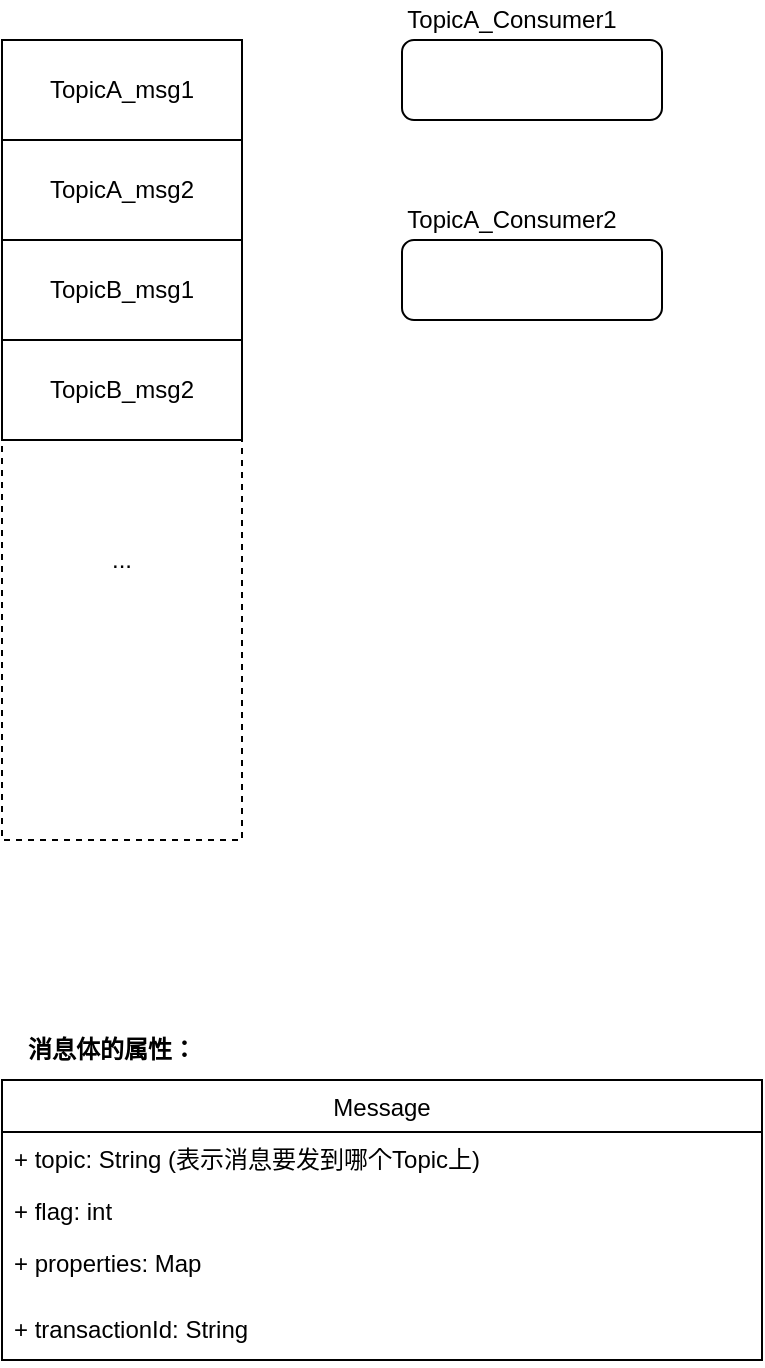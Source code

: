 <mxfile version="13.1.2" type="github">
  <diagram id="i2791ngCbLQseSlkUwbt" name="Page-1">
    <mxGraphModel dx="946" dy="492" grid="1" gridSize="10" guides="1" tooltips="1" connect="1" arrows="1" fold="1" page="1" pageScale="1" pageWidth="827" pageHeight="1169" math="0" shadow="0">
      <root>
        <mxCell id="0" />
        <mxCell id="1" parent="0" />
        <mxCell id="jUnSyPaDh8FVO5F6lZOA-3" value="" style="rounded=0;whiteSpace=wrap;html=1;dashed=1;" parent="1" vertex="1">
          <mxGeometry x="120" y="80" width="120" height="400" as="geometry" />
        </mxCell>
        <mxCell id="jUnSyPaDh8FVO5F6lZOA-4" value="TopicA_msg1" style="rounded=0;whiteSpace=wrap;html=1;" parent="1" vertex="1">
          <mxGeometry x="120" y="80" width="120" height="50" as="geometry" />
        </mxCell>
        <mxCell id="jUnSyPaDh8FVO5F6lZOA-5" value="TopicA_msg2" style="rounded=0;whiteSpace=wrap;html=1;" parent="1" vertex="1">
          <mxGeometry x="120" y="130" width="120" height="50" as="geometry" />
        </mxCell>
        <mxCell id="jUnSyPaDh8FVO5F6lZOA-6" value="TopicB_msg1" style="rounded=0;whiteSpace=wrap;html=1;" parent="1" vertex="1">
          <mxGeometry x="120" y="180" width="120" height="50" as="geometry" />
        </mxCell>
        <mxCell id="jUnSyPaDh8FVO5F6lZOA-7" value="TopicB_msg2" style="rounded=0;whiteSpace=wrap;html=1;" parent="1" vertex="1">
          <mxGeometry x="120" y="230" width="120" height="50" as="geometry" />
        </mxCell>
        <mxCell id="jUnSyPaDh8FVO5F6lZOA-8" value="..." style="text;html=1;strokeColor=none;fillColor=none;align=center;verticalAlign=middle;whiteSpace=wrap;rounded=0;dashed=1;" parent="1" vertex="1">
          <mxGeometry x="160" y="330" width="40" height="20" as="geometry" />
        </mxCell>
        <mxCell id="IjkTyQHNbskmDtRTg9kh-1" value="" style="rounded=1;whiteSpace=wrap;html=1;" vertex="1" parent="1">
          <mxGeometry x="320" y="80" width="130" height="40" as="geometry" />
        </mxCell>
        <mxCell id="IjkTyQHNbskmDtRTg9kh-2" value="TopicA_Consumer1" style="text;html=1;strokeColor=none;fillColor=none;align=center;verticalAlign=middle;whiteSpace=wrap;rounded=0;" vertex="1" parent="1">
          <mxGeometry x="320" y="60" width="110" height="20" as="geometry" />
        </mxCell>
        <mxCell id="IjkTyQHNbskmDtRTg9kh-3" value="" style="rounded=1;whiteSpace=wrap;html=1;" vertex="1" parent="1">
          <mxGeometry x="320" y="180" width="130" height="40" as="geometry" />
        </mxCell>
        <mxCell id="IjkTyQHNbskmDtRTg9kh-4" value="TopicA_Consumer2" style="text;html=1;strokeColor=none;fillColor=none;align=center;verticalAlign=middle;whiteSpace=wrap;rounded=0;" vertex="1" parent="1">
          <mxGeometry x="320" y="160" width="110" height="20" as="geometry" />
        </mxCell>
        <mxCell id="IjkTyQHNbskmDtRTg9kh-6" value="Message" style="swimlane;fontStyle=0;childLayout=stackLayout;horizontal=1;startSize=26;fillColor=none;horizontalStack=0;resizeParent=1;resizeParentMax=0;resizeLast=0;collapsible=1;marginBottom=0;" vertex="1" parent="1">
          <mxGeometry x="120" y="600" width="380" height="140" as="geometry">
            <mxRectangle x="120" y="610" width="80" height="26" as="alternateBounds" />
          </mxGeometry>
        </mxCell>
        <mxCell id="IjkTyQHNbskmDtRTg9kh-7" value="+ topic: String (表示消息要发到哪个Topic上)" style="text;strokeColor=none;fillColor=none;align=left;verticalAlign=top;spacingLeft=4;spacingRight=4;overflow=hidden;rotatable=0;points=[[0,0.5],[1,0.5]];portConstraint=eastwest;" vertex="1" parent="IjkTyQHNbskmDtRTg9kh-6">
          <mxGeometry y="26" width="380" height="26" as="geometry" />
        </mxCell>
        <mxCell id="IjkTyQHNbskmDtRTg9kh-8" value="+ flag: int" style="text;strokeColor=none;fillColor=none;align=left;verticalAlign=top;spacingLeft=4;spacingRight=4;overflow=hidden;rotatable=0;points=[[0,0.5],[1,0.5]];portConstraint=eastwest;" vertex="1" parent="IjkTyQHNbskmDtRTg9kh-6">
          <mxGeometry y="52" width="380" height="26" as="geometry" />
        </mxCell>
        <mxCell id="IjkTyQHNbskmDtRTg9kh-9" value="+ properties: Map" style="text;strokeColor=none;fillColor=none;align=left;verticalAlign=top;spacingLeft=4;spacingRight=4;overflow=hidden;rotatable=0;points=[[0,0.5],[1,0.5]];portConstraint=eastwest;" vertex="1" parent="IjkTyQHNbskmDtRTg9kh-6">
          <mxGeometry y="78" width="380" height="62" as="geometry" />
        </mxCell>
        <mxCell id="IjkTyQHNbskmDtRTg9kh-10" value="&lt;b&gt;消息体的属性：&lt;/b&gt;" style="text;html=1;strokeColor=none;fillColor=none;align=center;verticalAlign=middle;whiteSpace=wrap;rounded=0;" vertex="1" parent="1">
          <mxGeometry x="120" y="575" width="110" height="20" as="geometry" />
        </mxCell>
        <mxCell id="IjkTyQHNbskmDtRTg9kh-15" value="+ transactionId: String" style="text;strokeColor=none;fillColor=none;align=left;verticalAlign=top;spacingLeft=4;spacingRight=4;overflow=hidden;rotatable=0;points=[[0,0.5],[1,0.5]];portConstraint=eastwest;" vertex="1" parent="1">
          <mxGeometry x="120" y="711" width="380" height="26" as="geometry" />
        </mxCell>
      </root>
    </mxGraphModel>
  </diagram>
</mxfile>
